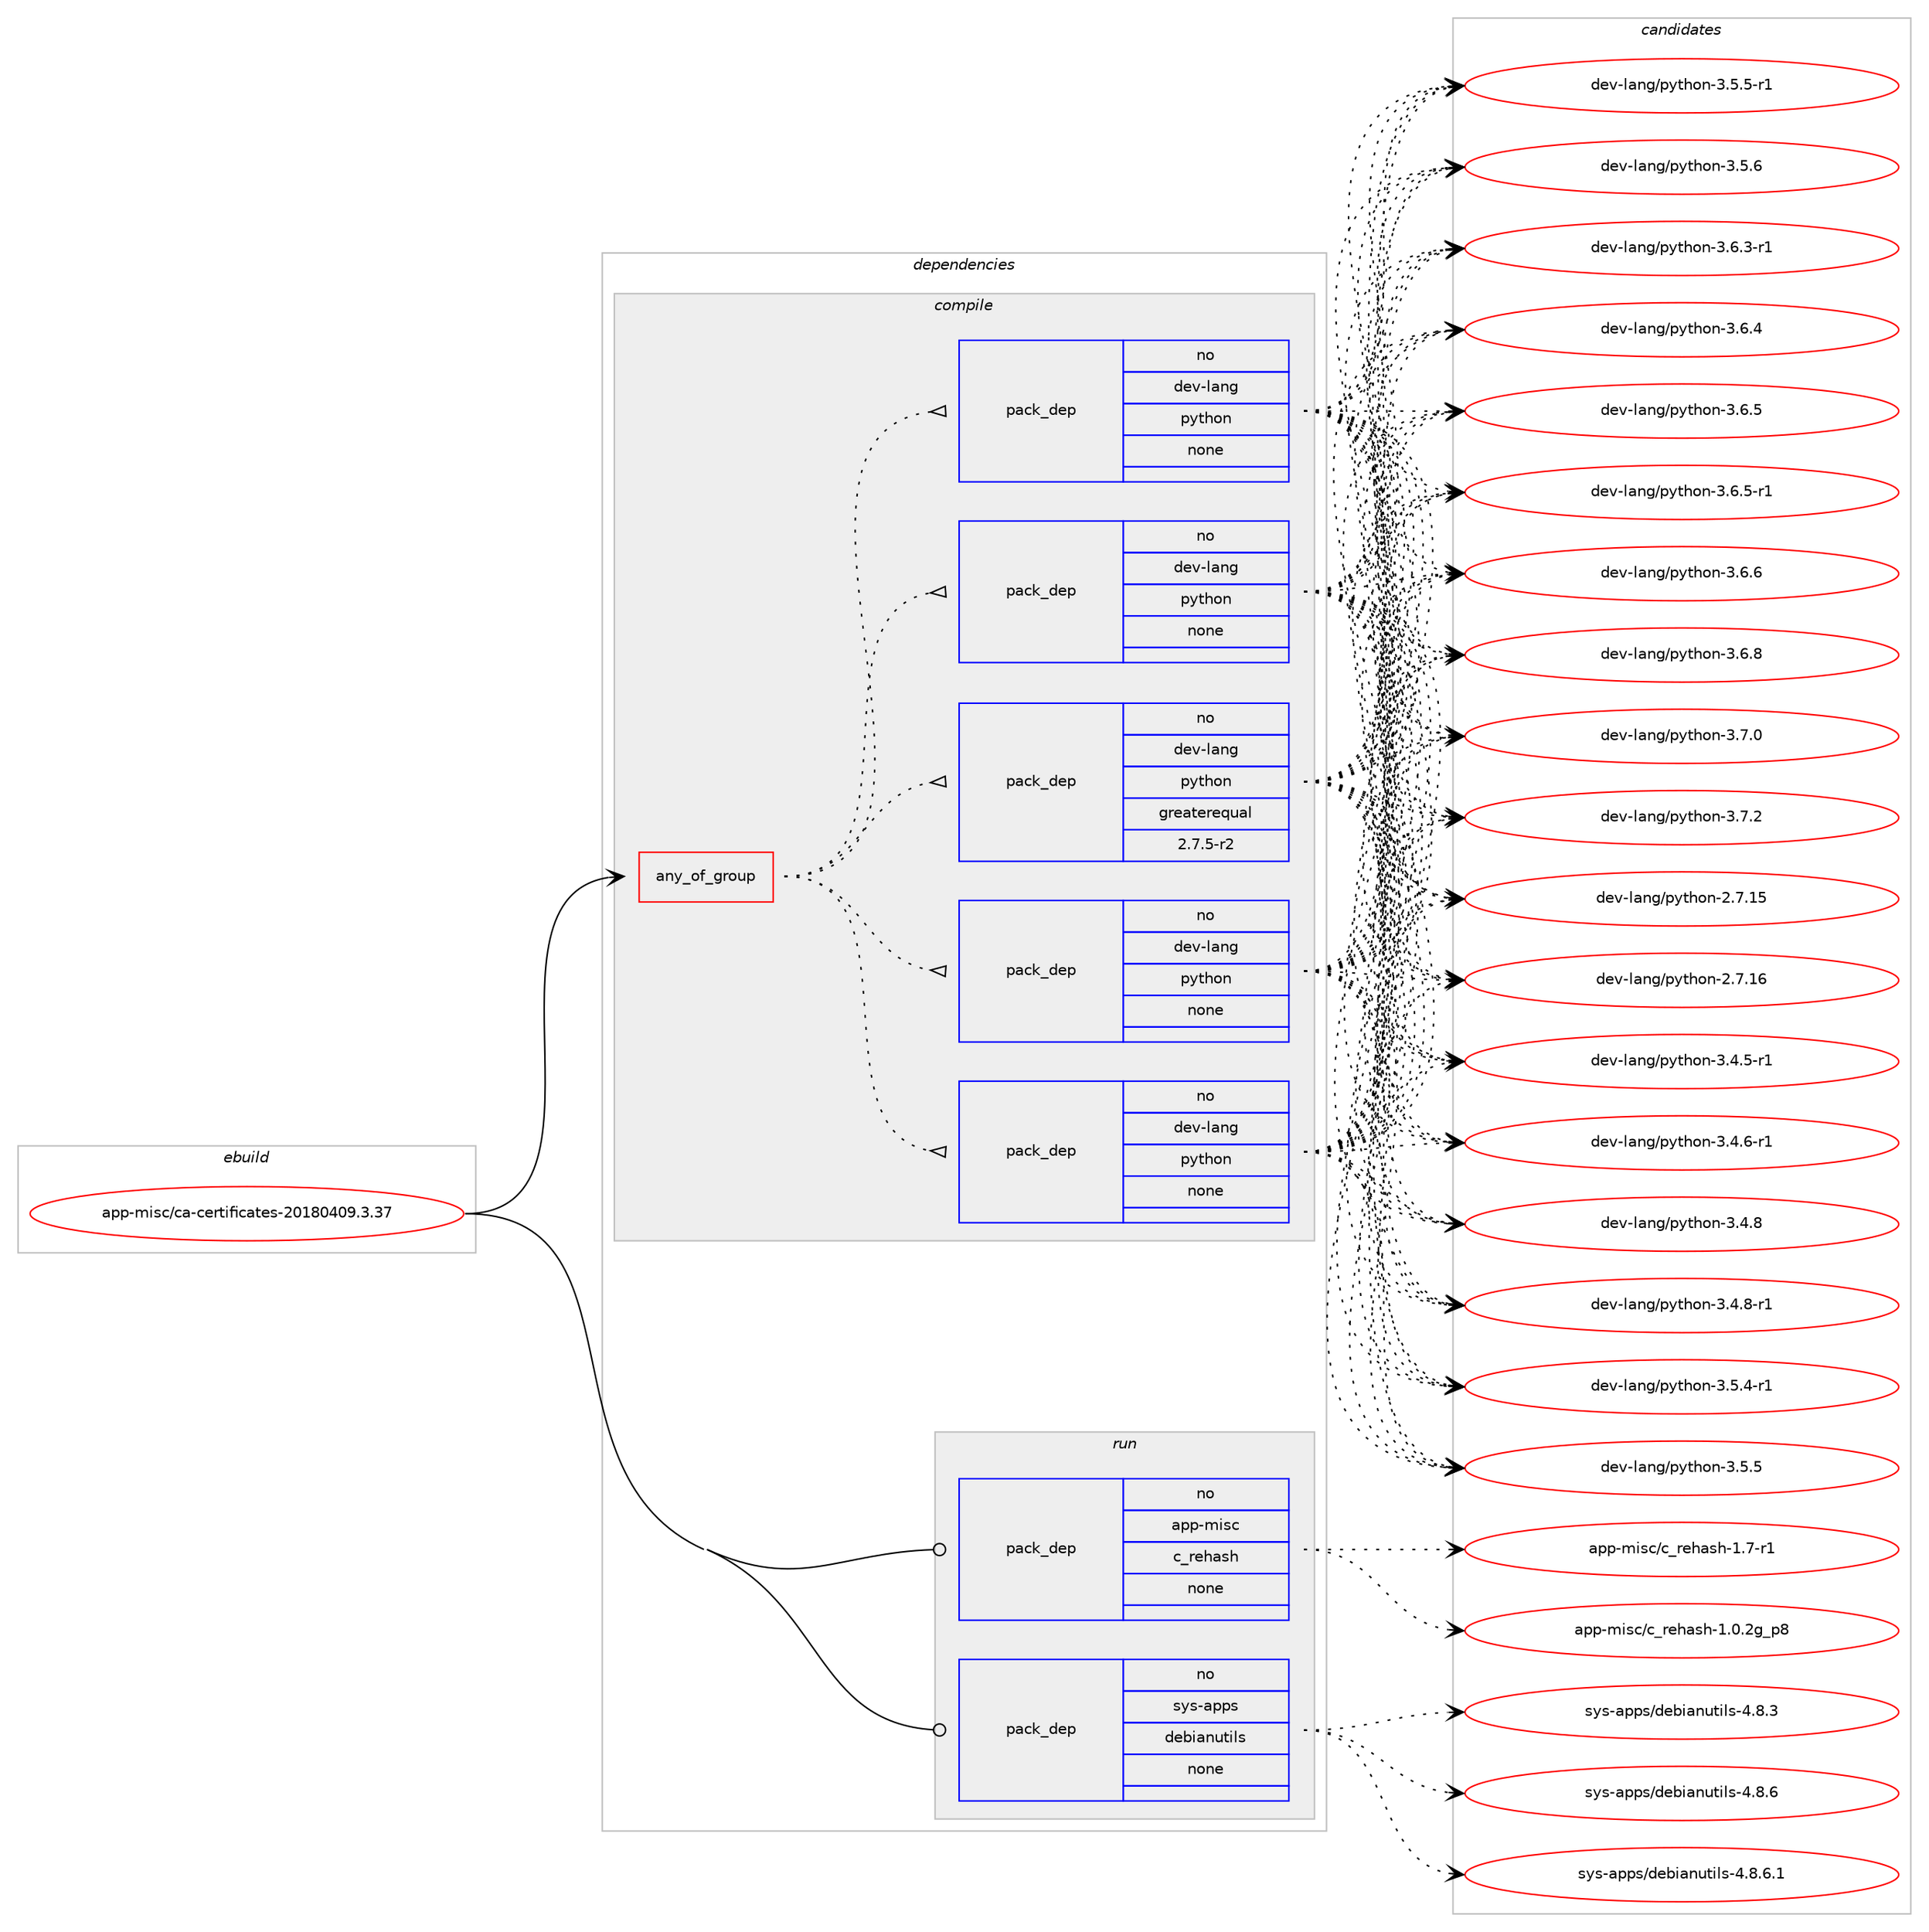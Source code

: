 digraph prolog {

# *************
# Graph options
# *************

newrank=true;
concentrate=true;
compound=true;
graph [rankdir=LR,fontname=Helvetica,fontsize=10,ranksep=1.5];#, ranksep=2.5, nodesep=0.2];
edge  [arrowhead=vee];
node  [fontname=Helvetica,fontsize=10];

# **********
# The ebuild
# **********

subgraph cluster_leftcol {
color=gray;
rank=same;
label=<<i>ebuild</i>>;
id [label="app-misc/ca-certificates-20180409.3.37", color=red, width=4, href="../app-misc/ca-certificates-20180409.3.37.svg"];
}

# ****************
# The dependencies
# ****************

subgraph cluster_midcol {
color=gray;
label=<<i>dependencies</i>>;
subgraph cluster_compile {
fillcolor="#eeeeee";
style=filled;
label=<<i>compile</i>>;
subgraph any19647 {
dependency1298113 [label=<<TABLE BORDER="0" CELLBORDER="1" CELLSPACING="0" CELLPADDING="4"><TR><TD CELLPADDING="10">any_of_group</TD></TR></TABLE>>, shape=none, color=red];subgraph pack924778 {
dependency1298114 [label=<<TABLE BORDER="0" CELLBORDER="1" CELLSPACING="0" CELLPADDING="4" WIDTH="220"><TR><TD ROWSPAN="6" CELLPADDING="30">pack_dep</TD></TR><TR><TD WIDTH="110">no</TD></TR><TR><TD>dev-lang</TD></TR><TR><TD>python</TD></TR><TR><TD>none</TD></TR><TR><TD></TD></TR></TABLE>>, shape=none, color=blue];
}
dependency1298113:e -> dependency1298114:w [weight=20,style="dotted",arrowhead="oinv"];
subgraph pack924779 {
dependency1298115 [label=<<TABLE BORDER="0" CELLBORDER="1" CELLSPACING="0" CELLPADDING="4" WIDTH="220"><TR><TD ROWSPAN="6" CELLPADDING="30">pack_dep</TD></TR><TR><TD WIDTH="110">no</TD></TR><TR><TD>dev-lang</TD></TR><TR><TD>python</TD></TR><TR><TD>none</TD></TR><TR><TD></TD></TR></TABLE>>, shape=none, color=blue];
}
dependency1298113:e -> dependency1298115:w [weight=20,style="dotted",arrowhead="oinv"];
subgraph pack924780 {
dependency1298116 [label=<<TABLE BORDER="0" CELLBORDER="1" CELLSPACING="0" CELLPADDING="4" WIDTH="220"><TR><TD ROWSPAN="6" CELLPADDING="30">pack_dep</TD></TR><TR><TD WIDTH="110">no</TD></TR><TR><TD>dev-lang</TD></TR><TR><TD>python</TD></TR><TR><TD>none</TD></TR><TR><TD></TD></TR></TABLE>>, shape=none, color=blue];
}
dependency1298113:e -> dependency1298116:w [weight=20,style="dotted",arrowhead="oinv"];
subgraph pack924781 {
dependency1298117 [label=<<TABLE BORDER="0" CELLBORDER="1" CELLSPACING="0" CELLPADDING="4" WIDTH="220"><TR><TD ROWSPAN="6" CELLPADDING="30">pack_dep</TD></TR><TR><TD WIDTH="110">no</TD></TR><TR><TD>dev-lang</TD></TR><TR><TD>python</TD></TR><TR><TD>none</TD></TR><TR><TD></TD></TR></TABLE>>, shape=none, color=blue];
}
dependency1298113:e -> dependency1298117:w [weight=20,style="dotted",arrowhead="oinv"];
subgraph pack924782 {
dependency1298118 [label=<<TABLE BORDER="0" CELLBORDER="1" CELLSPACING="0" CELLPADDING="4" WIDTH="220"><TR><TD ROWSPAN="6" CELLPADDING="30">pack_dep</TD></TR><TR><TD WIDTH="110">no</TD></TR><TR><TD>dev-lang</TD></TR><TR><TD>python</TD></TR><TR><TD>greaterequal</TD></TR><TR><TD>2.7.5-r2</TD></TR></TABLE>>, shape=none, color=blue];
}
dependency1298113:e -> dependency1298118:w [weight=20,style="dotted",arrowhead="oinv"];
}
id:e -> dependency1298113:w [weight=20,style="solid",arrowhead="vee"];
}
subgraph cluster_compileandrun {
fillcolor="#eeeeee";
style=filled;
label=<<i>compile and run</i>>;
}
subgraph cluster_run {
fillcolor="#eeeeee";
style=filled;
label=<<i>run</i>>;
subgraph pack924783 {
dependency1298119 [label=<<TABLE BORDER="0" CELLBORDER="1" CELLSPACING="0" CELLPADDING="4" WIDTH="220"><TR><TD ROWSPAN="6" CELLPADDING="30">pack_dep</TD></TR><TR><TD WIDTH="110">no</TD></TR><TR><TD>app-misc</TD></TR><TR><TD>c_rehash</TD></TR><TR><TD>none</TD></TR><TR><TD></TD></TR></TABLE>>, shape=none, color=blue];
}
id:e -> dependency1298119:w [weight=20,style="solid",arrowhead="odot"];
subgraph pack924784 {
dependency1298120 [label=<<TABLE BORDER="0" CELLBORDER="1" CELLSPACING="0" CELLPADDING="4" WIDTH="220"><TR><TD ROWSPAN="6" CELLPADDING="30">pack_dep</TD></TR><TR><TD WIDTH="110">no</TD></TR><TR><TD>sys-apps</TD></TR><TR><TD>debianutils</TD></TR><TR><TD>none</TD></TR><TR><TD></TD></TR></TABLE>>, shape=none, color=blue];
}
id:e -> dependency1298120:w [weight=20,style="solid",arrowhead="odot"];
}
}

# **************
# The candidates
# **************

subgraph cluster_choices {
rank=same;
color=gray;
label=<<i>candidates</i>>;

subgraph choice924778 {
color=black;
nodesep=1;
choice10010111845108971101034711212111610411111045504655464953 [label="dev-lang/python-2.7.15", color=red, width=4,href="../dev-lang/python-2.7.15.svg"];
choice10010111845108971101034711212111610411111045504655464954 [label="dev-lang/python-2.7.16", color=red, width=4,href="../dev-lang/python-2.7.16.svg"];
choice1001011184510897110103471121211161041111104551465246534511449 [label="dev-lang/python-3.4.5-r1", color=red, width=4,href="../dev-lang/python-3.4.5-r1.svg"];
choice1001011184510897110103471121211161041111104551465246544511449 [label="dev-lang/python-3.4.6-r1", color=red, width=4,href="../dev-lang/python-3.4.6-r1.svg"];
choice100101118451089711010347112121116104111110455146524656 [label="dev-lang/python-3.4.8", color=red, width=4,href="../dev-lang/python-3.4.8.svg"];
choice1001011184510897110103471121211161041111104551465246564511449 [label="dev-lang/python-3.4.8-r1", color=red, width=4,href="../dev-lang/python-3.4.8-r1.svg"];
choice1001011184510897110103471121211161041111104551465346524511449 [label="dev-lang/python-3.5.4-r1", color=red, width=4,href="../dev-lang/python-3.5.4-r1.svg"];
choice100101118451089711010347112121116104111110455146534653 [label="dev-lang/python-3.5.5", color=red, width=4,href="../dev-lang/python-3.5.5.svg"];
choice1001011184510897110103471121211161041111104551465346534511449 [label="dev-lang/python-3.5.5-r1", color=red, width=4,href="../dev-lang/python-3.5.5-r1.svg"];
choice100101118451089711010347112121116104111110455146534654 [label="dev-lang/python-3.5.6", color=red, width=4,href="../dev-lang/python-3.5.6.svg"];
choice1001011184510897110103471121211161041111104551465446514511449 [label="dev-lang/python-3.6.3-r1", color=red, width=4,href="../dev-lang/python-3.6.3-r1.svg"];
choice100101118451089711010347112121116104111110455146544652 [label="dev-lang/python-3.6.4", color=red, width=4,href="../dev-lang/python-3.6.4.svg"];
choice100101118451089711010347112121116104111110455146544653 [label="dev-lang/python-3.6.5", color=red, width=4,href="../dev-lang/python-3.6.5.svg"];
choice1001011184510897110103471121211161041111104551465446534511449 [label="dev-lang/python-3.6.5-r1", color=red, width=4,href="../dev-lang/python-3.6.5-r1.svg"];
choice100101118451089711010347112121116104111110455146544654 [label="dev-lang/python-3.6.6", color=red, width=4,href="../dev-lang/python-3.6.6.svg"];
choice100101118451089711010347112121116104111110455146544656 [label="dev-lang/python-3.6.8", color=red, width=4,href="../dev-lang/python-3.6.8.svg"];
choice100101118451089711010347112121116104111110455146554648 [label="dev-lang/python-3.7.0", color=red, width=4,href="../dev-lang/python-3.7.0.svg"];
choice100101118451089711010347112121116104111110455146554650 [label="dev-lang/python-3.7.2", color=red, width=4,href="../dev-lang/python-3.7.2.svg"];
dependency1298114:e -> choice10010111845108971101034711212111610411111045504655464953:w [style=dotted,weight="100"];
dependency1298114:e -> choice10010111845108971101034711212111610411111045504655464954:w [style=dotted,weight="100"];
dependency1298114:e -> choice1001011184510897110103471121211161041111104551465246534511449:w [style=dotted,weight="100"];
dependency1298114:e -> choice1001011184510897110103471121211161041111104551465246544511449:w [style=dotted,weight="100"];
dependency1298114:e -> choice100101118451089711010347112121116104111110455146524656:w [style=dotted,weight="100"];
dependency1298114:e -> choice1001011184510897110103471121211161041111104551465246564511449:w [style=dotted,weight="100"];
dependency1298114:e -> choice1001011184510897110103471121211161041111104551465346524511449:w [style=dotted,weight="100"];
dependency1298114:e -> choice100101118451089711010347112121116104111110455146534653:w [style=dotted,weight="100"];
dependency1298114:e -> choice1001011184510897110103471121211161041111104551465346534511449:w [style=dotted,weight="100"];
dependency1298114:e -> choice100101118451089711010347112121116104111110455146534654:w [style=dotted,weight="100"];
dependency1298114:e -> choice1001011184510897110103471121211161041111104551465446514511449:w [style=dotted,weight="100"];
dependency1298114:e -> choice100101118451089711010347112121116104111110455146544652:w [style=dotted,weight="100"];
dependency1298114:e -> choice100101118451089711010347112121116104111110455146544653:w [style=dotted,weight="100"];
dependency1298114:e -> choice1001011184510897110103471121211161041111104551465446534511449:w [style=dotted,weight="100"];
dependency1298114:e -> choice100101118451089711010347112121116104111110455146544654:w [style=dotted,weight="100"];
dependency1298114:e -> choice100101118451089711010347112121116104111110455146544656:w [style=dotted,weight="100"];
dependency1298114:e -> choice100101118451089711010347112121116104111110455146554648:w [style=dotted,weight="100"];
dependency1298114:e -> choice100101118451089711010347112121116104111110455146554650:w [style=dotted,weight="100"];
}
subgraph choice924779 {
color=black;
nodesep=1;
choice10010111845108971101034711212111610411111045504655464953 [label="dev-lang/python-2.7.15", color=red, width=4,href="../dev-lang/python-2.7.15.svg"];
choice10010111845108971101034711212111610411111045504655464954 [label="dev-lang/python-2.7.16", color=red, width=4,href="../dev-lang/python-2.7.16.svg"];
choice1001011184510897110103471121211161041111104551465246534511449 [label="dev-lang/python-3.4.5-r1", color=red, width=4,href="../dev-lang/python-3.4.5-r1.svg"];
choice1001011184510897110103471121211161041111104551465246544511449 [label="dev-lang/python-3.4.6-r1", color=red, width=4,href="../dev-lang/python-3.4.6-r1.svg"];
choice100101118451089711010347112121116104111110455146524656 [label="dev-lang/python-3.4.8", color=red, width=4,href="../dev-lang/python-3.4.8.svg"];
choice1001011184510897110103471121211161041111104551465246564511449 [label="dev-lang/python-3.4.8-r1", color=red, width=4,href="../dev-lang/python-3.4.8-r1.svg"];
choice1001011184510897110103471121211161041111104551465346524511449 [label="dev-lang/python-3.5.4-r1", color=red, width=4,href="../dev-lang/python-3.5.4-r1.svg"];
choice100101118451089711010347112121116104111110455146534653 [label="dev-lang/python-3.5.5", color=red, width=4,href="../dev-lang/python-3.5.5.svg"];
choice1001011184510897110103471121211161041111104551465346534511449 [label="dev-lang/python-3.5.5-r1", color=red, width=4,href="../dev-lang/python-3.5.5-r1.svg"];
choice100101118451089711010347112121116104111110455146534654 [label="dev-lang/python-3.5.6", color=red, width=4,href="../dev-lang/python-3.5.6.svg"];
choice1001011184510897110103471121211161041111104551465446514511449 [label="dev-lang/python-3.6.3-r1", color=red, width=4,href="../dev-lang/python-3.6.3-r1.svg"];
choice100101118451089711010347112121116104111110455146544652 [label="dev-lang/python-3.6.4", color=red, width=4,href="../dev-lang/python-3.6.4.svg"];
choice100101118451089711010347112121116104111110455146544653 [label="dev-lang/python-3.6.5", color=red, width=4,href="../dev-lang/python-3.6.5.svg"];
choice1001011184510897110103471121211161041111104551465446534511449 [label="dev-lang/python-3.6.5-r1", color=red, width=4,href="../dev-lang/python-3.6.5-r1.svg"];
choice100101118451089711010347112121116104111110455146544654 [label="dev-lang/python-3.6.6", color=red, width=4,href="../dev-lang/python-3.6.6.svg"];
choice100101118451089711010347112121116104111110455146544656 [label="dev-lang/python-3.6.8", color=red, width=4,href="../dev-lang/python-3.6.8.svg"];
choice100101118451089711010347112121116104111110455146554648 [label="dev-lang/python-3.7.0", color=red, width=4,href="../dev-lang/python-3.7.0.svg"];
choice100101118451089711010347112121116104111110455146554650 [label="dev-lang/python-3.7.2", color=red, width=4,href="../dev-lang/python-3.7.2.svg"];
dependency1298115:e -> choice10010111845108971101034711212111610411111045504655464953:w [style=dotted,weight="100"];
dependency1298115:e -> choice10010111845108971101034711212111610411111045504655464954:w [style=dotted,weight="100"];
dependency1298115:e -> choice1001011184510897110103471121211161041111104551465246534511449:w [style=dotted,weight="100"];
dependency1298115:e -> choice1001011184510897110103471121211161041111104551465246544511449:w [style=dotted,weight="100"];
dependency1298115:e -> choice100101118451089711010347112121116104111110455146524656:w [style=dotted,weight="100"];
dependency1298115:e -> choice1001011184510897110103471121211161041111104551465246564511449:w [style=dotted,weight="100"];
dependency1298115:e -> choice1001011184510897110103471121211161041111104551465346524511449:w [style=dotted,weight="100"];
dependency1298115:e -> choice100101118451089711010347112121116104111110455146534653:w [style=dotted,weight="100"];
dependency1298115:e -> choice1001011184510897110103471121211161041111104551465346534511449:w [style=dotted,weight="100"];
dependency1298115:e -> choice100101118451089711010347112121116104111110455146534654:w [style=dotted,weight="100"];
dependency1298115:e -> choice1001011184510897110103471121211161041111104551465446514511449:w [style=dotted,weight="100"];
dependency1298115:e -> choice100101118451089711010347112121116104111110455146544652:w [style=dotted,weight="100"];
dependency1298115:e -> choice100101118451089711010347112121116104111110455146544653:w [style=dotted,weight="100"];
dependency1298115:e -> choice1001011184510897110103471121211161041111104551465446534511449:w [style=dotted,weight="100"];
dependency1298115:e -> choice100101118451089711010347112121116104111110455146544654:w [style=dotted,weight="100"];
dependency1298115:e -> choice100101118451089711010347112121116104111110455146544656:w [style=dotted,weight="100"];
dependency1298115:e -> choice100101118451089711010347112121116104111110455146554648:w [style=dotted,weight="100"];
dependency1298115:e -> choice100101118451089711010347112121116104111110455146554650:w [style=dotted,weight="100"];
}
subgraph choice924780 {
color=black;
nodesep=1;
choice10010111845108971101034711212111610411111045504655464953 [label="dev-lang/python-2.7.15", color=red, width=4,href="../dev-lang/python-2.7.15.svg"];
choice10010111845108971101034711212111610411111045504655464954 [label="dev-lang/python-2.7.16", color=red, width=4,href="../dev-lang/python-2.7.16.svg"];
choice1001011184510897110103471121211161041111104551465246534511449 [label="dev-lang/python-3.4.5-r1", color=red, width=4,href="../dev-lang/python-3.4.5-r1.svg"];
choice1001011184510897110103471121211161041111104551465246544511449 [label="dev-lang/python-3.4.6-r1", color=red, width=4,href="../dev-lang/python-3.4.6-r1.svg"];
choice100101118451089711010347112121116104111110455146524656 [label="dev-lang/python-3.4.8", color=red, width=4,href="../dev-lang/python-3.4.8.svg"];
choice1001011184510897110103471121211161041111104551465246564511449 [label="dev-lang/python-3.4.8-r1", color=red, width=4,href="../dev-lang/python-3.4.8-r1.svg"];
choice1001011184510897110103471121211161041111104551465346524511449 [label="dev-lang/python-3.5.4-r1", color=red, width=4,href="../dev-lang/python-3.5.4-r1.svg"];
choice100101118451089711010347112121116104111110455146534653 [label="dev-lang/python-3.5.5", color=red, width=4,href="../dev-lang/python-3.5.5.svg"];
choice1001011184510897110103471121211161041111104551465346534511449 [label="dev-lang/python-3.5.5-r1", color=red, width=4,href="../dev-lang/python-3.5.5-r1.svg"];
choice100101118451089711010347112121116104111110455146534654 [label="dev-lang/python-3.5.6", color=red, width=4,href="../dev-lang/python-3.5.6.svg"];
choice1001011184510897110103471121211161041111104551465446514511449 [label="dev-lang/python-3.6.3-r1", color=red, width=4,href="../dev-lang/python-3.6.3-r1.svg"];
choice100101118451089711010347112121116104111110455146544652 [label="dev-lang/python-3.6.4", color=red, width=4,href="../dev-lang/python-3.6.4.svg"];
choice100101118451089711010347112121116104111110455146544653 [label="dev-lang/python-3.6.5", color=red, width=4,href="../dev-lang/python-3.6.5.svg"];
choice1001011184510897110103471121211161041111104551465446534511449 [label="dev-lang/python-3.6.5-r1", color=red, width=4,href="../dev-lang/python-3.6.5-r1.svg"];
choice100101118451089711010347112121116104111110455146544654 [label="dev-lang/python-3.6.6", color=red, width=4,href="../dev-lang/python-3.6.6.svg"];
choice100101118451089711010347112121116104111110455146544656 [label="dev-lang/python-3.6.8", color=red, width=4,href="../dev-lang/python-3.6.8.svg"];
choice100101118451089711010347112121116104111110455146554648 [label="dev-lang/python-3.7.0", color=red, width=4,href="../dev-lang/python-3.7.0.svg"];
choice100101118451089711010347112121116104111110455146554650 [label="dev-lang/python-3.7.2", color=red, width=4,href="../dev-lang/python-3.7.2.svg"];
dependency1298116:e -> choice10010111845108971101034711212111610411111045504655464953:w [style=dotted,weight="100"];
dependency1298116:e -> choice10010111845108971101034711212111610411111045504655464954:w [style=dotted,weight="100"];
dependency1298116:e -> choice1001011184510897110103471121211161041111104551465246534511449:w [style=dotted,weight="100"];
dependency1298116:e -> choice1001011184510897110103471121211161041111104551465246544511449:w [style=dotted,weight="100"];
dependency1298116:e -> choice100101118451089711010347112121116104111110455146524656:w [style=dotted,weight="100"];
dependency1298116:e -> choice1001011184510897110103471121211161041111104551465246564511449:w [style=dotted,weight="100"];
dependency1298116:e -> choice1001011184510897110103471121211161041111104551465346524511449:w [style=dotted,weight="100"];
dependency1298116:e -> choice100101118451089711010347112121116104111110455146534653:w [style=dotted,weight="100"];
dependency1298116:e -> choice1001011184510897110103471121211161041111104551465346534511449:w [style=dotted,weight="100"];
dependency1298116:e -> choice100101118451089711010347112121116104111110455146534654:w [style=dotted,weight="100"];
dependency1298116:e -> choice1001011184510897110103471121211161041111104551465446514511449:w [style=dotted,weight="100"];
dependency1298116:e -> choice100101118451089711010347112121116104111110455146544652:w [style=dotted,weight="100"];
dependency1298116:e -> choice100101118451089711010347112121116104111110455146544653:w [style=dotted,weight="100"];
dependency1298116:e -> choice1001011184510897110103471121211161041111104551465446534511449:w [style=dotted,weight="100"];
dependency1298116:e -> choice100101118451089711010347112121116104111110455146544654:w [style=dotted,weight="100"];
dependency1298116:e -> choice100101118451089711010347112121116104111110455146544656:w [style=dotted,weight="100"];
dependency1298116:e -> choice100101118451089711010347112121116104111110455146554648:w [style=dotted,weight="100"];
dependency1298116:e -> choice100101118451089711010347112121116104111110455146554650:w [style=dotted,weight="100"];
}
subgraph choice924781 {
color=black;
nodesep=1;
choice10010111845108971101034711212111610411111045504655464953 [label="dev-lang/python-2.7.15", color=red, width=4,href="../dev-lang/python-2.7.15.svg"];
choice10010111845108971101034711212111610411111045504655464954 [label="dev-lang/python-2.7.16", color=red, width=4,href="../dev-lang/python-2.7.16.svg"];
choice1001011184510897110103471121211161041111104551465246534511449 [label="dev-lang/python-3.4.5-r1", color=red, width=4,href="../dev-lang/python-3.4.5-r1.svg"];
choice1001011184510897110103471121211161041111104551465246544511449 [label="dev-lang/python-3.4.6-r1", color=red, width=4,href="../dev-lang/python-3.4.6-r1.svg"];
choice100101118451089711010347112121116104111110455146524656 [label="dev-lang/python-3.4.8", color=red, width=4,href="../dev-lang/python-3.4.8.svg"];
choice1001011184510897110103471121211161041111104551465246564511449 [label="dev-lang/python-3.4.8-r1", color=red, width=4,href="../dev-lang/python-3.4.8-r1.svg"];
choice1001011184510897110103471121211161041111104551465346524511449 [label="dev-lang/python-3.5.4-r1", color=red, width=4,href="../dev-lang/python-3.5.4-r1.svg"];
choice100101118451089711010347112121116104111110455146534653 [label="dev-lang/python-3.5.5", color=red, width=4,href="../dev-lang/python-3.5.5.svg"];
choice1001011184510897110103471121211161041111104551465346534511449 [label="dev-lang/python-3.5.5-r1", color=red, width=4,href="../dev-lang/python-3.5.5-r1.svg"];
choice100101118451089711010347112121116104111110455146534654 [label="dev-lang/python-3.5.6", color=red, width=4,href="../dev-lang/python-3.5.6.svg"];
choice1001011184510897110103471121211161041111104551465446514511449 [label="dev-lang/python-3.6.3-r1", color=red, width=4,href="../dev-lang/python-3.6.3-r1.svg"];
choice100101118451089711010347112121116104111110455146544652 [label="dev-lang/python-3.6.4", color=red, width=4,href="../dev-lang/python-3.6.4.svg"];
choice100101118451089711010347112121116104111110455146544653 [label="dev-lang/python-3.6.5", color=red, width=4,href="../dev-lang/python-3.6.5.svg"];
choice1001011184510897110103471121211161041111104551465446534511449 [label="dev-lang/python-3.6.5-r1", color=red, width=4,href="../dev-lang/python-3.6.5-r1.svg"];
choice100101118451089711010347112121116104111110455146544654 [label="dev-lang/python-3.6.6", color=red, width=4,href="../dev-lang/python-3.6.6.svg"];
choice100101118451089711010347112121116104111110455146544656 [label="dev-lang/python-3.6.8", color=red, width=4,href="../dev-lang/python-3.6.8.svg"];
choice100101118451089711010347112121116104111110455146554648 [label="dev-lang/python-3.7.0", color=red, width=4,href="../dev-lang/python-3.7.0.svg"];
choice100101118451089711010347112121116104111110455146554650 [label="dev-lang/python-3.7.2", color=red, width=4,href="../dev-lang/python-3.7.2.svg"];
dependency1298117:e -> choice10010111845108971101034711212111610411111045504655464953:w [style=dotted,weight="100"];
dependency1298117:e -> choice10010111845108971101034711212111610411111045504655464954:w [style=dotted,weight="100"];
dependency1298117:e -> choice1001011184510897110103471121211161041111104551465246534511449:w [style=dotted,weight="100"];
dependency1298117:e -> choice1001011184510897110103471121211161041111104551465246544511449:w [style=dotted,weight="100"];
dependency1298117:e -> choice100101118451089711010347112121116104111110455146524656:w [style=dotted,weight="100"];
dependency1298117:e -> choice1001011184510897110103471121211161041111104551465246564511449:w [style=dotted,weight="100"];
dependency1298117:e -> choice1001011184510897110103471121211161041111104551465346524511449:w [style=dotted,weight="100"];
dependency1298117:e -> choice100101118451089711010347112121116104111110455146534653:w [style=dotted,weight="100"];
dependency1298117:e -> choice1001011184510897110103471121211161041111104551465346534511449:w [style=dotted,weight="100"];
dependency1298117:e -> choice100101118451089711010347112121116104111110455146534654:w [style=dotted,weight="100"];
dependency1298117:e -> choice1001011184510897110103471121211161041111104551465446514511449:w [style=dotted,weight="100"];
dependency1298117:e -> choice100101118451089711010347112121116104111110455146544652:w [style=dotted,weight="100"];
dependency1298117:e -> choice100101118451089711010347112121116104111110455146544653:w [style=dotted,weight="100"];
dependency1298117:e -> choice1001011184510897110103471121211161041111104551465446534511449:w [style=dotted,weight="100"];
dependency1298117:e -> choice100101118451089711010347112121116104111110455146544654:w [style=dotted,weight="100"];
dependency1298117:e -> choice100101118451089711010347112121116104111110455146544656:w [style=dotted,weight="100"];
dependency1298117:e -> choice100101118451089711010347112121116104111110455146554648:w [style=dotted,weight="100"];
dependency1298117:e -> choice100101118451089711010347112121116104111110455146554650:w [style=dotted,weight="100"];
}
subgraph choice924782 {
color=black;
nodesep=1;
choice10010111845108971101034711212111610411111045504655464953 [label="dev-lang/python-2.7.15", color=red, width=4,href="../dev-lang/python-2.7.15.svg"];
choice10010111845108971101034711212111610411111045504655464954 [label="dev-lang/python-2.7.16", color=red, width=4,href="../dev-lang/python-2.7.16.svg"];
choice1001011184510897110103471121211161041111104551465246534511449 [label="dev-lang/python-3.4.5-r1", color=red, width=4,href="../dev-lang/python-3.4.5-r1.svg"];
choice1001011184510897110103471121211161041111104551465246544511449 [label="dev-lang/python-3.4.6-r1", color=red, width=4,href="../dev-lang/python-3.4.6-r1.svg"];
choice100101118451089711010347112121116104111110455146524656 [label="dev-lang/python-3.4.8", color=red, width=4,href="../dev-lang/python-3.4.8.svg"];
choice1001011184510897110103471121211161041111104551465246564511449 [label="dev-lang/python-3.4.8-r1", color=red, width=4,href="../dev-lang/python-3.4.8-r1.svg"];
choice1001011184510897110103471121211161041111104551465346524511449 [label="dev-lang/python-3.5.4-r1", color=red, width=4,href="../dev-lang/python-3.5.4-r1.svg"];
choice100101118451089711010347112121116104111110455146534653 [label="dev-lang/python-3.5.5", color=red, width=4,href="../dev-lang/python-3.5.5.svg"];
choice1001011184510897110103471121211161041111104551465346534511449 [label="dev-lang/python-3.5.5-r1", color=red, width=4,href="../dev-lang/python-3.5.5-r1.svg"];
choice100101118451089711010347112121116104111110455146534654 [label="dev-lang/python-3.5.6", color=red, width=4,href="../dev-lang/python-3.5.6.svg"];
choice1001011184510897110103471121211161041111104551465446514511449 [label="dev-lang/python-3.6.3-r1", color=red, width=4,href="../dev-lang/python-3.6.3-r1.svg"];
choice100101118451089711010347112121116104111110455146544652 [label="dev-lang/python-3.6.4", color=red, width=4,href="../dev-lang/python-3.6.4.svg"];
choice100101118451089711010347112121116104111110455146544653 [label="dev-lang/python-3.6.5", color=red, width=4,href="../dev-lang/python-3.6.5.svg"];
choice1001011184510897110103471121211161041111104551465446534511449 [label="dev-lang/python-3.6.5-r1", color=red, width=4,href="../dev-lang/python-3.6.5-r1.svg"];
choice100101118451089711010347112121116104111110455146544654 [label="dev-lang/python-3.6.6", color=red, width=4,href="../dev-lang/python-3.6.6.svg"];
choice100101118451089711010347112121116104111110455146544656 [label="dev-lang/python-3.6.8", color=red, width=4,href="../dev-lang/python-3.6.8.svg"];
choice100101118451089711010347112121116104111110455146554648 [label="dev-lang/python-3.7.0", color=red, width=4,href="../dev-lang/python-3.7.0.svg"];
choice100101118451089711010347112121116104111110455146554650 [label="dev-lang/python-3.7.2", color=red, width=4,href="../dev-lang/python-3.7.2.svg"];
dependency1298118:e -> choice10010111845108971101034711212111610411111045504655464953:w [style=dotted,weight="100"];
dependency1298118:e -> choice10010111845108971101034711212111610411111045504655464954:w [style=dotted,weight="100"];
dependency1298118:e -> choice1001011184510897110103471121211161041111104551465246534511449:w [style=dotted,weight="100"];
dependency1298118:e -> choice1001011184510897110103471121211161041111104551465246544511449:w [style=dotted,weight="100"];
dependency1298118:e -> choice100101118451089711010347112121116104111110455146524656:w [style=dotted,weight="100"];
dependency1298118:e -> choice1001011184510897110103471121211161041111104551465246564511449:w [style=dotted,weight="100"];
dependency1298118:e -> choice1001011184510897110103471121211161041111104551465346524511449:w [style=dotted,weight="100"];
dependency1298118:e -> choice100101118451089711010347112121116104111110455146534653:w [style=dotted,weight="100"];
dependency1298118:e -> choice1001011184510897110103471121211161041111104551465346534511449:w [style=dotted,weight="100"];
dependency1298118:e -> choice100101118451089711010347112121116104111110455146534654:w [style=dotted,weight="100"];
dependency1298118:e -> choice1001011184510897110103471121211161041111104551465446514511449:w [style=dotted,weight="100"];
dependency1298118:e -> choice100101118451089711010347112121116104111110455146544652:w [style=dotted,weight="100"];
dependency1298118:e -> choice100101118451089711010347112121116104111110455146544653:w [style=dotted,weight="100"];
dependency1298118:e -> choice1001011184510897110103471121211161041111104551465446534511449:w [style=dotted,weight="100"];
dependency1298118:e -> choice100101118451089711010347112121116104111110455146544654:w [style=dotted,weight="100"];
dependency1298118:e -> choice100101118451089711010347112121116104111110455146544656:w [style=dotted,weight="100"];
dependency1298118:e -> choice100101118451089711010347112121116104111110455146554648:w [style=dotted,weight="100"];
dependency1298118:e -> choice100101118451089711010347112121116104111110455146554650:w [style=dotted,weight="100"];
}
subgraph choice924783 {
color=black;
nodesep=1;
choice971121124510910511599479995114101104971151044549464846501039511256 [label="app-misc/c_rehash-1.0.2g_p8", color=red, width=4,href="../app-misc/c_rehash-1.0.2g_p8.svg"];
choice97112112451091051159947999511410110497115104454946554511449 [label="app-misc/c_rehash-1.7-r1", color=red, width=4,href="../app-misc/c_rehash-1.7-r1.svg"];
dependency1298119:e -> choice971121124510910511599479995114101104971151044549464846501039511256:w [style=dotted,weight="100"];
dependency1298119:e -> choice97112112451091051159947999511410110497115104454946554511449:w [style=dotted,weight="100"];
}
subgraph choice924784 {
color=black;
nodesep=1;
choice1151211154597112112115471001019810597110117116105108115455246564651 [label="sys-apps/debianutils-4.8.3", color=red, width=4,href="../sys-apps/debianutils-4.8.3.svg"];
choice1151211154597112112115471001019810597110117116105108115455246564654 [label="sys-apps/debianutils-4.8.6", color=red, width=4,href="../sys-apps/debianutils-4.8.6.svg"];
choice11512111545971121121154710010198105971101171161051081154552465646544649 [label="sys-apps/debianutils-4.8.6.1", color=red, width=4,href="../sys-apps/debianutils-4.8.6.1.svg"];
dependency1298120:e -> choice1151211154597112112115471001019810597110117116105108115455246564651:w [style=dotted,weight="100"];
dependency1298120:e -> choice1151211154597112112115471001019810597110117116105108115455246564654:w [style=dotted,weight="100"];
dependency1298120:e -> choice11512111545971121121154710010198105971101171161051081154552465646544649:w [style=dotted,weight="100"];
}
}

}
